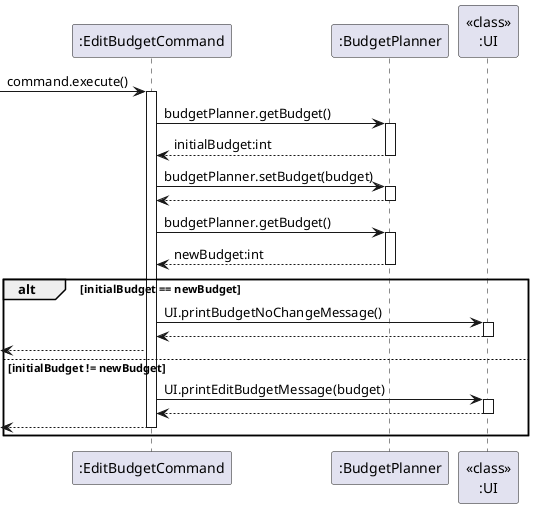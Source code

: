 @startuml
'https://plantuml.com/sequence-diagram
-> ":EditBudgetCommand" : command.execute()
activate ":EditBudgetCommand"
":EditBudgetCommand" -> ":BudgetPlanner" : budgetPlanner.getBudget()
activate ":BudgetPlanner"
":EditBudgetCommand" <-- ":BudgetPlanner" : initialBudget:int
deactivate ":BudgetPlanner"
":EditBudgetCommand" -> ":BudgetPlanner" : budgetPlanner.setBudget(budget)
activate ":BudgetPlanner"
":EditBudgetCommand" <-- ":BudgetPlanner"
deactivate ":BudgetPlanner"
":EditBudgetCommand" -> ":BudgetPlanner" : budgetPlanner.getBudget()
activate ":BudgetPlanner"
":EditBudgetCommand" <-- ":BudgetPlanner" : newBudget:int
deactivate ":BudgetPlanner"
alt initialBudget == newBudget
":EditBudgetCommand" -> "<<class>>\n:UI" : UI.printBudgetNoChangeMessage()
activate "<<class>>\n:UI"
":EditBudgetCommand" <-- "<<class>>\n:UI"
deactivate "<<class>>\n:UI"
<-- ":EditBudgetCommand"
else initialBudget != newBudget
":EditBudgetCommand" -> "<<class>>\n:UI" : UI.printEditBudgetMessage(budget)
activate "<<class>>\n:UI"
":EditBudgetCommand" <-- "<<class>>\n:UI"
deactivate "<<class>>\n:UI"
<-- ":EditBudgetCommand"
deactivate ":EditBudgetCommand"
end
@enduml